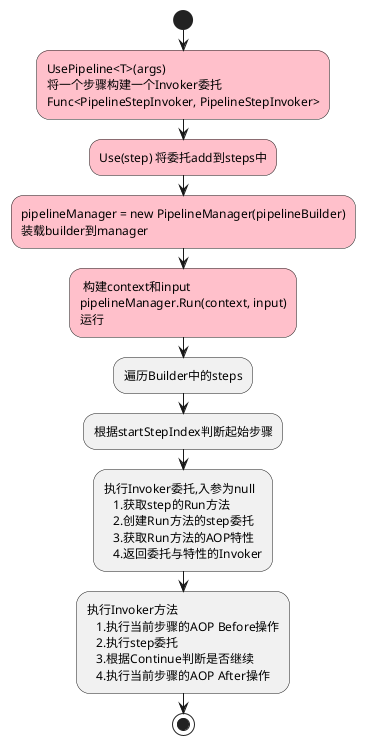 ﻿@startuml
'https://plantuml.com/activity-diagram-beta

start
#pink:UsePipeline<T>(args) 
将一个步骤构建一个Invoker委托
Func<PipelineStepInvoker, PipelineStepInvoker>;
#pink:Use(step) 将委托add到steps中;
#pink:pipelineManager = new PipelineManager(pipelineBuilder) 
装载builder到manager;
#pink: 构建context和input
pipelineManager.Run(context, input)
运行;
:遍历Builder中的steps;
:根据startStepIndex判断起始步骤;
:执行Invoker委托,入参为null
   1.获取step的Run方法
   2.创建Run方法的step委托
   3.获取Run方法的AOP特性
   4.返回委托与特性的Invoker;
:执行Invoker方法
   1.执行当前步骤的AOP Before操作
   2.执行step委托
   3.根据Continue判断是否继续
   4.执行当前步骤的AOP After操作;
   
'if (Page.onSecurityCheck) then (true)
'  :Page.onInit();
'  if (isForward?) then (no)
'    :Process controls;
'    if (continue processing?) then (no)
'      stop
'    endif
'
'    if (isPost?) then (yes)
'      :Page.onPost();
'    else (no)
'      :Page.onGet();
'    endif
'    :Page.onRender();
'  endif
'else (false)
'endif
'
'if (do redirect?) then (yes)
'  :redirect process;
'else
'  if (do forward?) then (yes)
'    :Forward request;
'  else (no)
'    :Render page template;
'  endif
'endif

stop

@enduml

